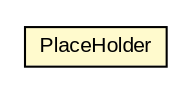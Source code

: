 #!/usr/local/bin/dot
#
# Class diagram 
# Generated by UMLGraph version R5_6-24-gf6e263 (http://www.umlgraph.org/)
#

digraph G {
	edge [fontname="arial",fontsize=10,labelfontname="arial",labelfontsize=10];
	node [fontname="arial",fontsize=10,shape=plaintext];
	nodesep=0.25;
	ranksep=0.5;
	// net.trajano.doxdb.ejb.jest.PlaceHolder
	c2 [label=<<table title="net.trajano.doxdb.ejb.jest.PlaceHolder" border="0" cellborder="1" cellspacing="0" cellpadding="2" port="p" bgcolor="lemonChiffon" href="./PlaceHolder.html">
		<tr><td><table border="0" cellspacing="0" cellpadding="1">
<tr><td align="center" balign="center"> PlaceHolder </td></tr>
		</table></td></tr>
		</table>>, URL="./PlaceHolder.html", fontname="arial", fontcolor="black", fontsize=10.0];
}

